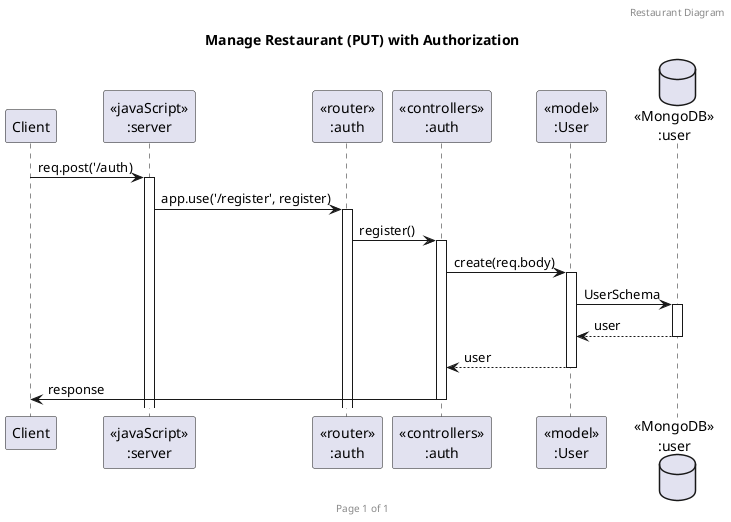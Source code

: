 @startuml
header Restaurant Diagram
footer Page %page% of %lastpage%
title "Manage Restaurant (PUT) with Authorization"

participant "Client" as client
participant "<<javaScript>>\n:server" as server
participant "<<router>>\n:auth" as routerAuth
participant "<<controllers>>\n:auth" as controllersAuth
participant "<<model>>\n:User" as modelUser
database "<<MongoDB>>\n:user" as UserDatabase

client->server ++:req.post('/auth)
server->routerAuth++:app.use('/register', register)
routerAuth->controllersAuth ++:register()
controllersAuth->modelUser ++: create(req.body)
modelUser ->UserDatabase ++: UserSchema
UserDatabase --> modelUser --: user
controllersAuth <-- modelUser --: user
controllersAuth->client --:response
@enduml
